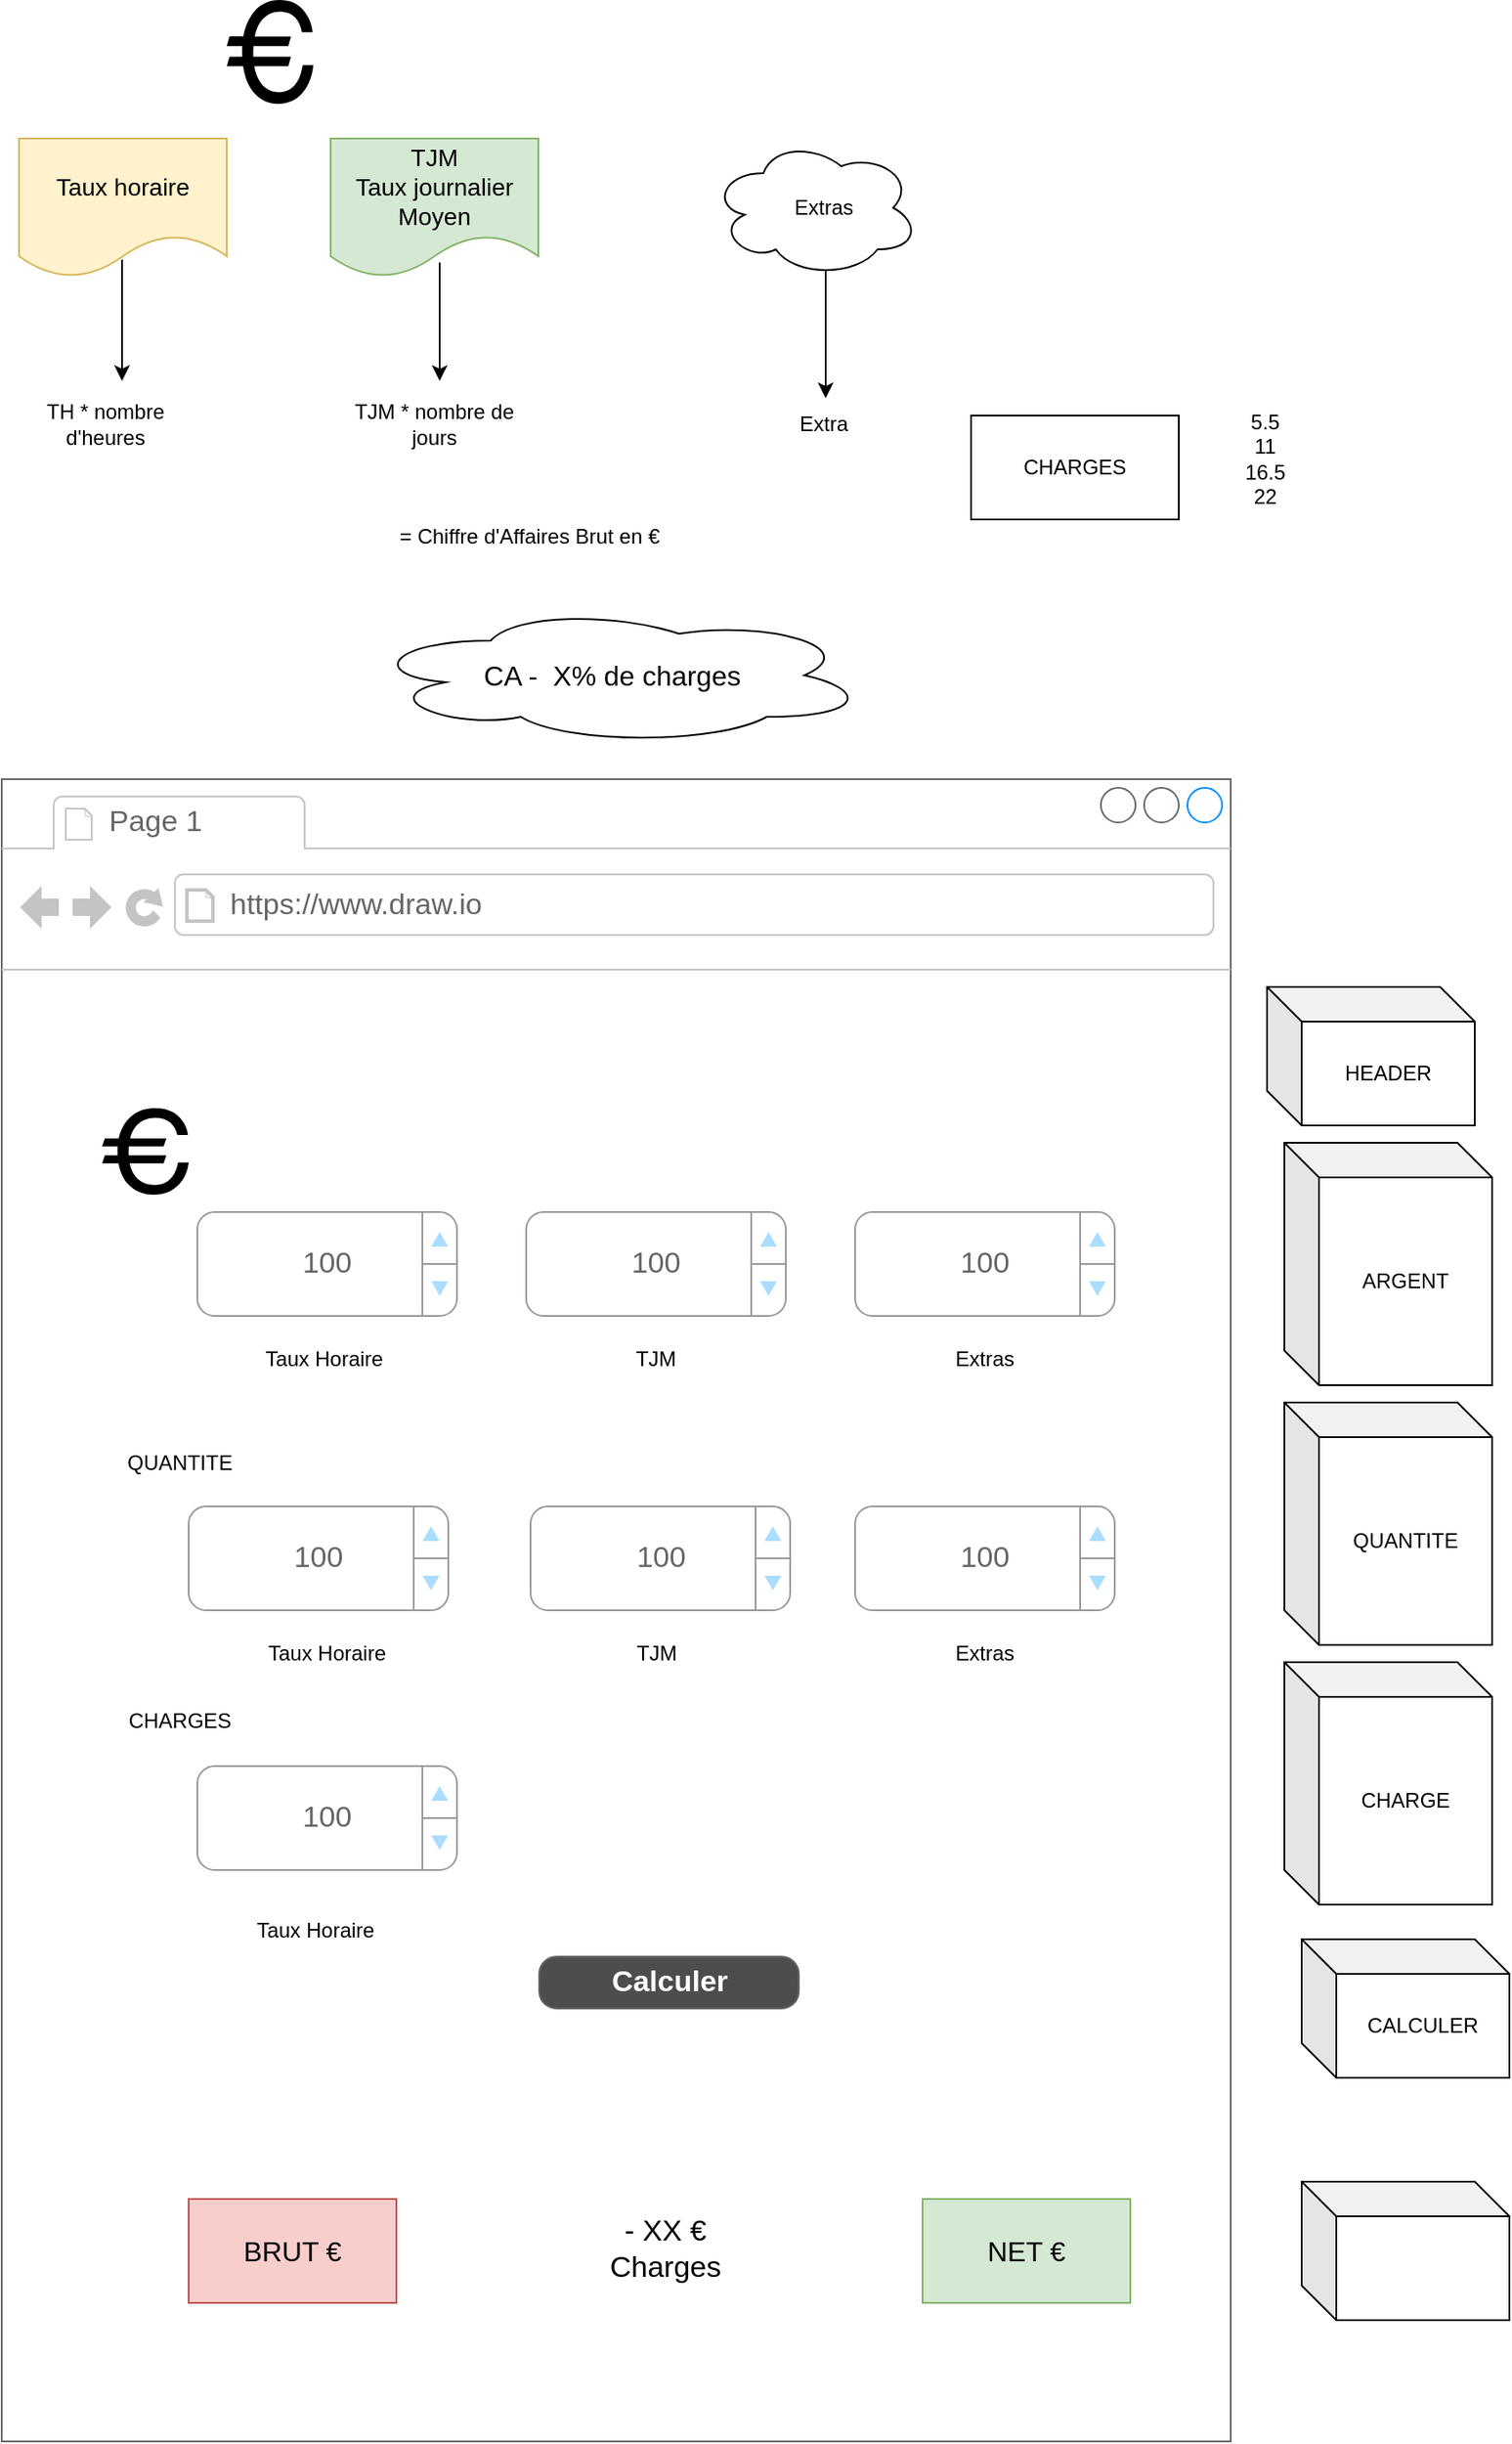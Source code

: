 <mxfile version="21.8.2" type="device">
  <diagram name="Page-1" id="EWEq34pycF-QkON53sIb">
    <mxGraphModel dx="1434" dy="836" grid="1" gridSize="10" guides="1" tooltips="1" connect="1" arrows="1" fold="1" page="1" pageScale="1" pageWidth="827" pageHeight="1169" math="0" shadow="0">
      <root>
        <mxCell id="0" />
        <mxCell id="1" parent="0" />
        <mxCell id="uKUCcOc-4RGfZC8i2mpF-1" value="" style="strokeWidth=1;shadow=0;dashed=0;align=center;html=1;shape=mxgraph.mockup.containers.browserWindow;rSize=0;strokeColor=#666666;strokeColor2=#008cff;strokeColor3=#c4c4c4;mainText=,;recursiveResize=0;" parent="1" vertex="1">
          <mxGeometry x="29" y="460" width="710" height="960" as="geometry" />
        </mxCell>
        <mxCell id="uKUCcOc-4RGfZC8i2mpF-2" value="Page 1" style="strokeWidth=1;shadow=0;dashed=0;align=center;html=1;shape=mxgraph.mockup.containers.anchor;fontSize=17;fontColor=#666666;align=left;whiteSpace=wrap;" parent="uKUCcOc-4RGfZC8i2mpF-1" vertex="1">
          <mxGeometry x="60" y="12" width="110" height="26" as="geometry" />
        </mxCell>
        <mxCell id="uKUCcOc-4RGfZC8i2mpF-3" value="https://www.draw.io" style="strokeWidth=1;shadow=0;dashed=0;align=center;html=1;shape=mxgraph.mockup.containers.anchor;rSize=0;fontSize=17;fontColor=#666666;align=left;" parent="uKUCcOc-4RGfZC8i2mpF-1" vertex="1">
          <mxGeometry x="130" y="60" width="250" height="26" as="geometry" />
        </mxCell>
        <mxCell id="uKUCcOc-4RGfZC8i2mpF-25" value="TJM" style="text;html=1;strokeColor=none;fillColor=none;align=center;verticalAlign=middle;whiteSpace=wrap;rounded=0;" parent="uKUCcOc-4RGfZC8i2mpF-1" vertex="1">
          <mxGeometry x="338" y="320" width="80" height="30" as="geometry" />
        </mxCell>
        <mxCell id="uKUCcOc-4RGfZC8i2mpF-28" value="Extras" style="text;html=1;strokeColor=none;fillColor=none;align=center;verticalAlign=middle;whiteSpace=wrap;rounded=0;" parent="uKUCcOc-4RGfZC8i2mpF-1" vertex="1">
          <mxGeometry x="528" y="320" width="80" height="30" as="geometry" />
        </mxCell>
        <mxCell id="uKUCcOc-4RGfZC8i2mpF-29" value="&lt;br&gt;100" style="strokeWidth=1;shadow=0;dashed=0;align=center;html=1;shape=mxgraph.mockup.forms.spinner;strokeColor=#999999;spinLayout=right;spinStyle=normal;adjStyle=triangle;fillColor=#aaddff;fontSize=17;fontColor=#666666;mainText=;html=1;overflow=fill;" parent="uKUCcOc-4RGfZC8i2mpF-1" vertex="1">
          <mxGeometry x="493" y="250" width="150" height="60" as="geometry" />
        </mxCell>
        <mxCell id="uKUCcOc-4RGfZC8i2mpF-31" value="&lt;br&gt;100" style="strokeWidth=1;shadow=0;dashed=0;align=center;html=1;shape=mxgraph.mockup.forms.spinner;strokeColor=#999999;spinLayout=right;spinStyle=normal;adjStyle=triangle;fillColor=#aaddff;fontSize=17;fontColor=#666666;mainText=;html=1;overflow=fill;" parent="uKUCcOc-4RGfZC8i2mpF-1" vertex="1">
          <mxGeometry x="303" y="250" width="150" height="60" as="geometry" />
        </mxCell>
        <mxCell id="uKUCcOc-4RGfZC8i2mpF-32" value="Taux Horaire" style="text;html=1;strokeColor=none;fillColor=none;align=center;verticalAlign=middle;whiteSpace=wrap;rounded=0;" parent="uKUCcOc-4RGfZC8i2mpF-1" vertex="1">
          <mxGeometry x="148" y="490" width="80" height="30" as="geometry" />
        </mxCell>
        <mxCell id="uKUCcOc-4RGfZC8i2mpF-34" value="TJM" style="text;html=1;strokeColor=none;fillColor=none;align=center;verticalAlign=middle;whiteSpace=wrap;rounded=0;" parent="uKUCcOc-4RGfZC8i2mpF-1" vertex="1">
          <mxGeometry x="335.5" y="490" width="85" height="30" as="geometry" />
        </mxCell>
        <mxCell id="uKUCcOc-4RGfZC8i2mpF-35" value="Extras" style="text;html=1;strokeColor=none;fillColor=none;align=center;verticalAlign=middle;whiteSpace=wrap;rounded=0;" parent="uKUCcOc-4RGfZC8i2mpF-1" vertex="1">
          <mxGeometry x="528" y="490" width="80" height="30" as="geometry" />
        </mxCell>
        <mxCell id="uKUCcOc-4RGfZC8i2mpF-36" value="&lt;br&gt;100" style="strokeWidth=1;shadow=0;dashed=0;align=center;html=1;shape=mxgraph.mockup.forms.spinner;strokeColor=#999999;spinLayout=right;spinStyle=normal;adjStyle=triangle;fillColor=#aaddff;fontSize=17;fontColor=#666666;mainText=;html=1;overflow=fill;" parent="uKUCcOc-4RGfZC8i2mpF-1" vertex="1">
          <mxGeometry x="493" y="420" width="150" height="60" as="geometry" />
        </mxCell>
        <mxCell id="uKUCcOc-4RGfZC8i2mpF-37" value="&lt;br&gt;100" style="strokeWidth=1;shadow=0;dashed=0;align=center;html=1;shape=mxgraph.mockup.forms.spinner;strokeColor=#999999;spinLayout=right;spinStyle=normal;adjStyle=triangle;fillColor=#aaddff;fontSize=17;fontColor=#666666;mainText=;html=1;overflow=fill;" parent="uKUCcOc-4RGfZC8i2mpF-1" vertex="1">
          <mxGeometry x="305.5" y="420" width="150" height="60" as="geometry" />
        </mxCell>
        <mxCell id="uKUCcOc-4RGfZC8i2mpF-42" value="&lt;br&gt;100" style="strokeWidth=1;shadow=0;dashed=0;align=center;html=1;shape=mxgraph.mockup.forms.spinner;strokeColor=#999999;spinLayout=right;spinStyle=normal;adjStyle=triangle;fillColor=#aaddff;fontSize=17;fontColor=#666666;mainText=;html=1;overflow=fill;" parent="uKUCcOc-4RGfZC8i2mpF-1" vertex="1">
          <mxGeometry x="113" y="570" width="150" height="60" as="geometry" />
        </mxCell>
        <mxCell id="uKUCcOc-4RGfZC8i2mpF-43" value="Taux Horaire&amp;nbsp;" style="text;html=1;strokeColor=none;fillColor=none;align=center;verticalAlign=middle;whiteSpace=wrap;rounded=0;" parent="uKUCcOc-4RGfZC8i2mpF-1" vertex="1">
          <mxGeometry x="143" y="650" width="80" height="30" as="geometry" />
        </mxCell>
        <mxCell id="uKUCcOc-4RGfZC8i2mpF-44" value="CHARGES" style="text;html=1;strokeColor=none;fillColor=none;align=center;verticalAlign=middle;whiteSpace=wrap;rounded=0;" parent="uKUCcOc-4RGfZC8i2mpF-1" vertex="1">
          <mxGeometry x="73" y="529" width="60" height="30" as="geometry" />
        </mxCell>
        <mxCell id="uKUCcOc-4RGfZC8i2mpF-45" value="QUANTITE" style="text;html=1;strokeColor=none;fillColor=none;align=center;verticalAlign=middle;whiteSpace=wrap;rounded=0;" parent="uKUCcOc-4RGfZC8i2mpF-1" vertex="1">
          <mxGeometry x="73" y="380" width="60" height="30" as="geometry" />
        </mxCell>
        <mxCell id="uKUCcOc-4RGfZC8i2mpF-46" value="" style="shape=mxgraph.signs.travel.euro;html=1;pointerEvents=1;fillColor=#000000;strokeColor=none;verticalLabelPosition=bottom;verticalAlign=top;align=center;sketch=0;" parent="uKUCcOc-4RGfZC8i2mpF-1" vertex="1">
          <mxGeometry x="58" y="190" width="50" height="50" as="geometry" />
        </mxCell>
        <mxCell id="uKUCcOc-4RGfZC8i2mpF-47" value="&lt;br&gt;100" style="strokeWidth=1;shadow=0;dashed=0;align=center;html=1;shape=mxgraph.mockup.forms.spinner;strokeColor=#999999;spinLayout=right;spinStyle=normal;adjStyle=triangle;fillColor=#aaddff;fontSize=17;fontColor=#666666;mainText=;html=1;overflow=fill;" parent="uKUCcOc-4RGfZC8i2mpF-1" vertex="1">
          <mxGeometry x="113" y="250" width="150" height="60" as="geometry" />
        </mxCell>
        <mxCell id="uKUCcOc-4RGfZC8i2mpF-48" value="Taux Horaire&amp;nbsp;" style="text;html=1;strokeColor=none;fillColor=none;align=center;verticalAlign=middle;whiteSpace=wrap;rounded=0;" parent="uKUCcOc-4RGfZC8i2mpF-1" vertex="1">
          <mxGeometry x="148" y="320" width="80" height="30" as="geometry" />
        </mxCell>
        <mxCell id="uKUCcOc-4RGfZC8i2mpF-49" value="&lt;br&gt;100" style="strokeWidth=1;shadow=0;dashed=0;align=center;html=1;shape=mxgraph.mockup.forms.spinner;strokeColor=#999999;spinLayout=right;spinStyle=normal;adjStyle=triangle;fillColor=#aaddff;fontSize=17;fontColor=#666666;mainText=;html=1;overflow=fill;" parent="uKUCcOc-4RGfZC8i2mpF-1" vertex="1">
          <mxGeometry x="108" y="420" width="150" height="60" as="geometry" />
        </mxCell>
        <mxCell id="uKUCcOc-4RGfZC8i2mpF-50" value="Calculer" style="strokeWidth=1;shadow=0;dashed=0;align=center;html=1;shape=mxgraph.mockup.buttons.button;strokeColor=#666666;fontColor=#ffffff;mainText=;buttonStyle=round;fontSize=17;fontStyle=1;fillColor=#4D4D4D;whiteSpace=wrap;" parent="uKUCcOc-4RGfZC8i2mpF-1" vertex="1">
          <mxGeometry x="310.5" y="680" width="150" height="30" as="geometry" />
        </mxCell>
        <mxCell id="uKUCcOc-4RGfZC8i2mpF-51" value="&lt;font style=&quot;font-size: 16px;&quot;&gt;BRUT €&lt;/font&gt;" style="rounded=0;whiteSpace=wrap;html=1;fillColor=#f8cecc;strokeColor=#b85450;" parent="uKUCcOc-4RGfZC8i2mpF-1" vertex="1">
          <mxGeometry x="108" y="820" width="120" height="60" as="geometry" />
        </mxCell>
        <mxCell id="uKUCcOc-4RGfZC8i2mpF-53" value="&lt;span style=&quot;font-size: 16px;&quot;&gt;NET €&lt;/span&gt;" style="rounded=0;whiteSpace=wrap;html=1;fillColor=#d5e8d4;strokeColor=#82b366;" parent="uKUCcOc-4RGfZC8i2mpF-1" vertex="1">
          <mxGeometry x="532" y="820" width="120" height="60" as="geometry" />
        </mxCell>
        <mxCell id="uKUCcOc-4RGfZC8i2mpF-54" value="&lt;font style=&quot;font-size: 17px;&quot;&gt;- XX €&lt;br&gt;Charges&lt;/font&gt;" style="text;html=1;strokeColor=none;fillColor=none;align=center;verticalAlign=middle;whiteSpace=wrap;rounded=0;" parent="uKUCcOc-4RGfZC8i2mpF-1" vertex="1">
          <mxGeometry x="330.5" y="826" width="105" height="45" as="geometry" />
        </mxCell>
        <mxCell id="uKUCcOc-4RGfZC8i2mpF-8" value="&lt;font style=&quot;font-size: 14px;&quot;&gt;Taux horaire&lt;/font&gt;" style="shape=document;whiteSpace=wrap;html=1;boundedLbl=1;fillColor=#fff2cc;strokeColor=#d6b656;" parent="1" vertex="1">
          <mxGeometry x="39" y="90" width="120" height="80" as="geometry" />
        </mxCell>
        <mxCell id="uKUCcOc-4RGfZC8i2mpF-9" value="&lt;font style=&quot;font-size: 14px;&quot;&gt;TJM&lt;br&gt;Taux journalier Moyen&lt;/font&gt;" style="shape=document;whiteSpace=wrap;html=1;boundedLbl=1;fillColor=#d5e8d4;strokeColor=#82b366;" parent="1" vertex="1">
          <mxGeometry x="219" y="90" width="120" height="80" as="geometry" />
        </mxCell>
        <mxCell id="uKUCcOc-4RGfZC8i2mpF-10" value="" style="shape=mxgraph.signs.travel.euro;html=1;pointerEvents=1;fillColor=#000000;strokeColor=none;verticalLabelPosition=bottom;verticalAlign=top;align=center;" parent="1" vertex="1">
          <mxGeometry x="159" y="10" width="50" height="60" as="geometry" />
        </mxCell>
        <mxCell id="uKUCcOc-4RGfZC8i2mpF-11" value="" style="endArrow=classic;html=1;rounded=0;exitX=0.525;exitY=0.895;exitDx=0;exitDy=0;exitPerimeter=0;" parent="1" source="uKUCcOc-4RGfZC8i2mpF-9" edge="1">
          <mxGeometry width="50" height="50" relative="1" as="geometry">
            <mxPoint x="278.5" y="180" as="sourcePoint" />
            <mxPoint x="282" y="230" as="targetPoint" />
          </mxGeometry>
        </mxCell>
        <mxCell id="uKUCcOc-4RGfZC8i2mpF-12" value="TJM * nombre de jours" style="text;html=1;strokeColor=none;fillColor=none;align=center;verticalAlign=middle;whiteSpace=wrap;rounded=0;" parent="1" vertex="1">
          <mxGeometry x="229" y="240" width="100" height="30" as="geometry" />
        </mxCell>
        <mxCell id="uKUCcOc-4RGfZC8i2mpF-13" value="" style="endArrow=classic;html=1;rounded=0;" parent="1" edge="1">
          <mxGeometry width="50" height="50" relative="1" as="geometry">
            <mxPoint x="98.5" y="170" as="sourcePoint" />
            <mxPoint x="98.5" y="230" as="targetPoint" />
            <Array as="points">
              <mxPoint x="98.5" y="160" />
            </Array>
          </mxGeometry>
        </mxCell>
        <mxCell id="uKUCcOc-4RGfZC8i2mpF-14" value="TH * nombre d&#39;heures&lt;br&gt;" style="text;html=1;strokeColor=none;fillColor=none;align=center;verticalAlign=middle;whiteSpace=wrap;rounded=0;" parent="1" vertex="1">
          <mxGeometry x="39" y="240" width="100" height="30" as="geometry" />
        </mxCell>
        <mxCell id="uKUCcOc-4RGfZC8i2mpF-16" value="" style="ellipse;shape=cloud;whiteSpace=wrap;html=1;" parent="1" vertex="1">
          <mxGeometry x="439" y="90" width="120" height="80" as="geometry" />
        </mxCell>
        <mxCell id="uKUCcOc-4RGfZC8i2mpF-17" value="Extras" style="text;html=1;strokeColor=none;fillColor=none;align=center;verticalAlign=middle;whiteSpace=wrap;rounded=0;" parent="1" vertex="1">
          <mxGeometry x="474" y="115" width="60" height="30" as="geometry" />
        </mxCell>
        <mxCell id="uKUCcOc-4RGfZC8i2mpF-18" value="" style="endArrow=classic;html=1;rounded=0;exitX=0.55;exitY=0.95;exitDx=0;exitDy=0;exitPerimeter=0;" parent="1" source="uKUCcOc-4RGfZC8i2mpF-16" edge="1">
          <mxGeometry width="50" height="50" relative="1" as="geometry">
            <mxPoint x="349.5" y="190" as="sourcePoint" />
            <mxPoint x="505" y="240" as="targetPoint" />
          </mxGeometry>
        </mxCell>
        <mxCell id="uKUCcOc-4RGfZC8i2mpF-20" value="5.5&lt;br&gt;11&lt;br&gt;16.5&lt;br&gt;22" style="text;html=1;strokeColor=none;fillColor=none;align=center;verticalAlign=middle;whiteSpace=wrap;rounded=0;" parent="1" vertex="1">
          <mxGeometry x="729" y="230" width="60" height="90" as="geometry" />
        </mxCell>
        <mxCell id="uKUCcOc-4RGfZC8i2mpF-21" value="Extra" style="text;html=1;strokeColor=none;fillColor=none;align=center;verticalAlign=middle;whiteSpace=wrap;rounded=0;" parent="1" vertex="1">
          <mxGeometry x="474" y="240" width="60" height="30" as="geometry" />
        </mxCell>
        <mxCell id="uKUCcOc-4RGfZC8i2mpF-22" value="= Chiffre d&#39;Affaires Brut en €" style="text;html=1;strokeColor=none;fillColor=none;align=center;verticalAlign=middle;whiteSpace=wrap;rounded=0;" parent="1" vertex="1">
          <mxGeometry x="189" y="290" width="290" height="60" as="geometry" />
        </mxCell>
        <mxCell id="uKUCcOc-4RGfZC8i2mpF-23" value="CHARGES" style="rounded=0;whiteSpace=wrap;html=1;" parent="1" vertex="1">
          <mxGeometry x="589" y="250" width="120" height="60" as="geometry" />
        </mxCell>
        <mxCell id="uKUCcOc-4RGfZC8i2mpF-24" value="&lt;font style=&quot;font-size: 16px;&quot;&gt;CA -&amp;nbsp; X% de charges&amp;nbsp;&lt;/font&gt;" style="ellipse;shape=cloud;whiteSpace=wrap;html=1;" parent="1" vertex="1">
          <mxGeometry x="239" y="360" width="290" height="80" as="geometry" />
        </mxCell>
        <mxCell id="dvW8wzSoGvaJE_RyAOsk-5" value="HEADER" style="shape=cube;whiteSpace=wrap;html=1;boundedLbl=1;backgroundOutline=1;darkOpacity=0.05;darkOpacity2=0.1;" vertex="1" parent="1">
          <mxGeometry x="760" y="580" width="120" height="80" as="geometry" />
        </mxCell>
        <mxCell id="dvW8wzSoGvaJE_RyAOsk-6" value="ARGENT" style="shape=cube;whiteSpace=wrap;html=1;boundedLbl=1;backgroundOutline=1;darkOpacity=0.05;darkOpacity2=0.1;" vertex="1" parent="1">
          <mxGeometry x="770" y="670" width="120" height="140" as="geometry" />
        </mxCell>
        <mxCell id="dvW8wzSoGvaJE_RyAOsk-7" value="QUANTITE" style="shape=cube;whiteSpace=wrap;html=1;boundedLbl=1;backgroundOutline=1;darkOpacity=0.05;darkOpacity2=0.1;" vertex="1" parent="1">
          <mxGeometry x="770" y="820" width="120" height="140" as="geometry" />
        </mxCell>
        <mxCell id="dvW8wzSoGvaJE_RyAOsk-8" value="CHARGE" style="shape=cube;whiteSpace=wrap;html=1;boundedLbl=1;backgroundOutline=1;darkOpacity=0.05;darkOpacity2=0.1;" vertex="1" parent="1">
          <mxGeometry x="770" y="970" width="120" height="140" as="geometry" />
        </mxCell>
        <mxCell id="dvW8wzSoGvaJE_RyAOsk-9" value="" style="shape=cube;whiteSpace=wrap;html=1;boundedLbl=1;backgroundOutline=1;darkOpacity=0.05;darkOpacity2=0.1;" vertex="1" parent="1">
          <mxGeometry x="780" y="1270" width="120" height="80" as="geometry" />
        </mxCell>
        <mxCell id="dvW8wzSoGvaJE_RyAOsk-10" value="CALCULER" style="shape=cube;whiteSpace=wrap;html=1;boundedLbl=1;backgroundOutline=1;darkOpacity=0.05;darkOpacity2=0.1;" vertex="1" parent="1">
          <mxGeometry x="780" y="1130" width="120" height="80" as="geometry" />
        </mxCell>
      </root>
    </mxGraphModel>
  </diagram>
</mxfile>

